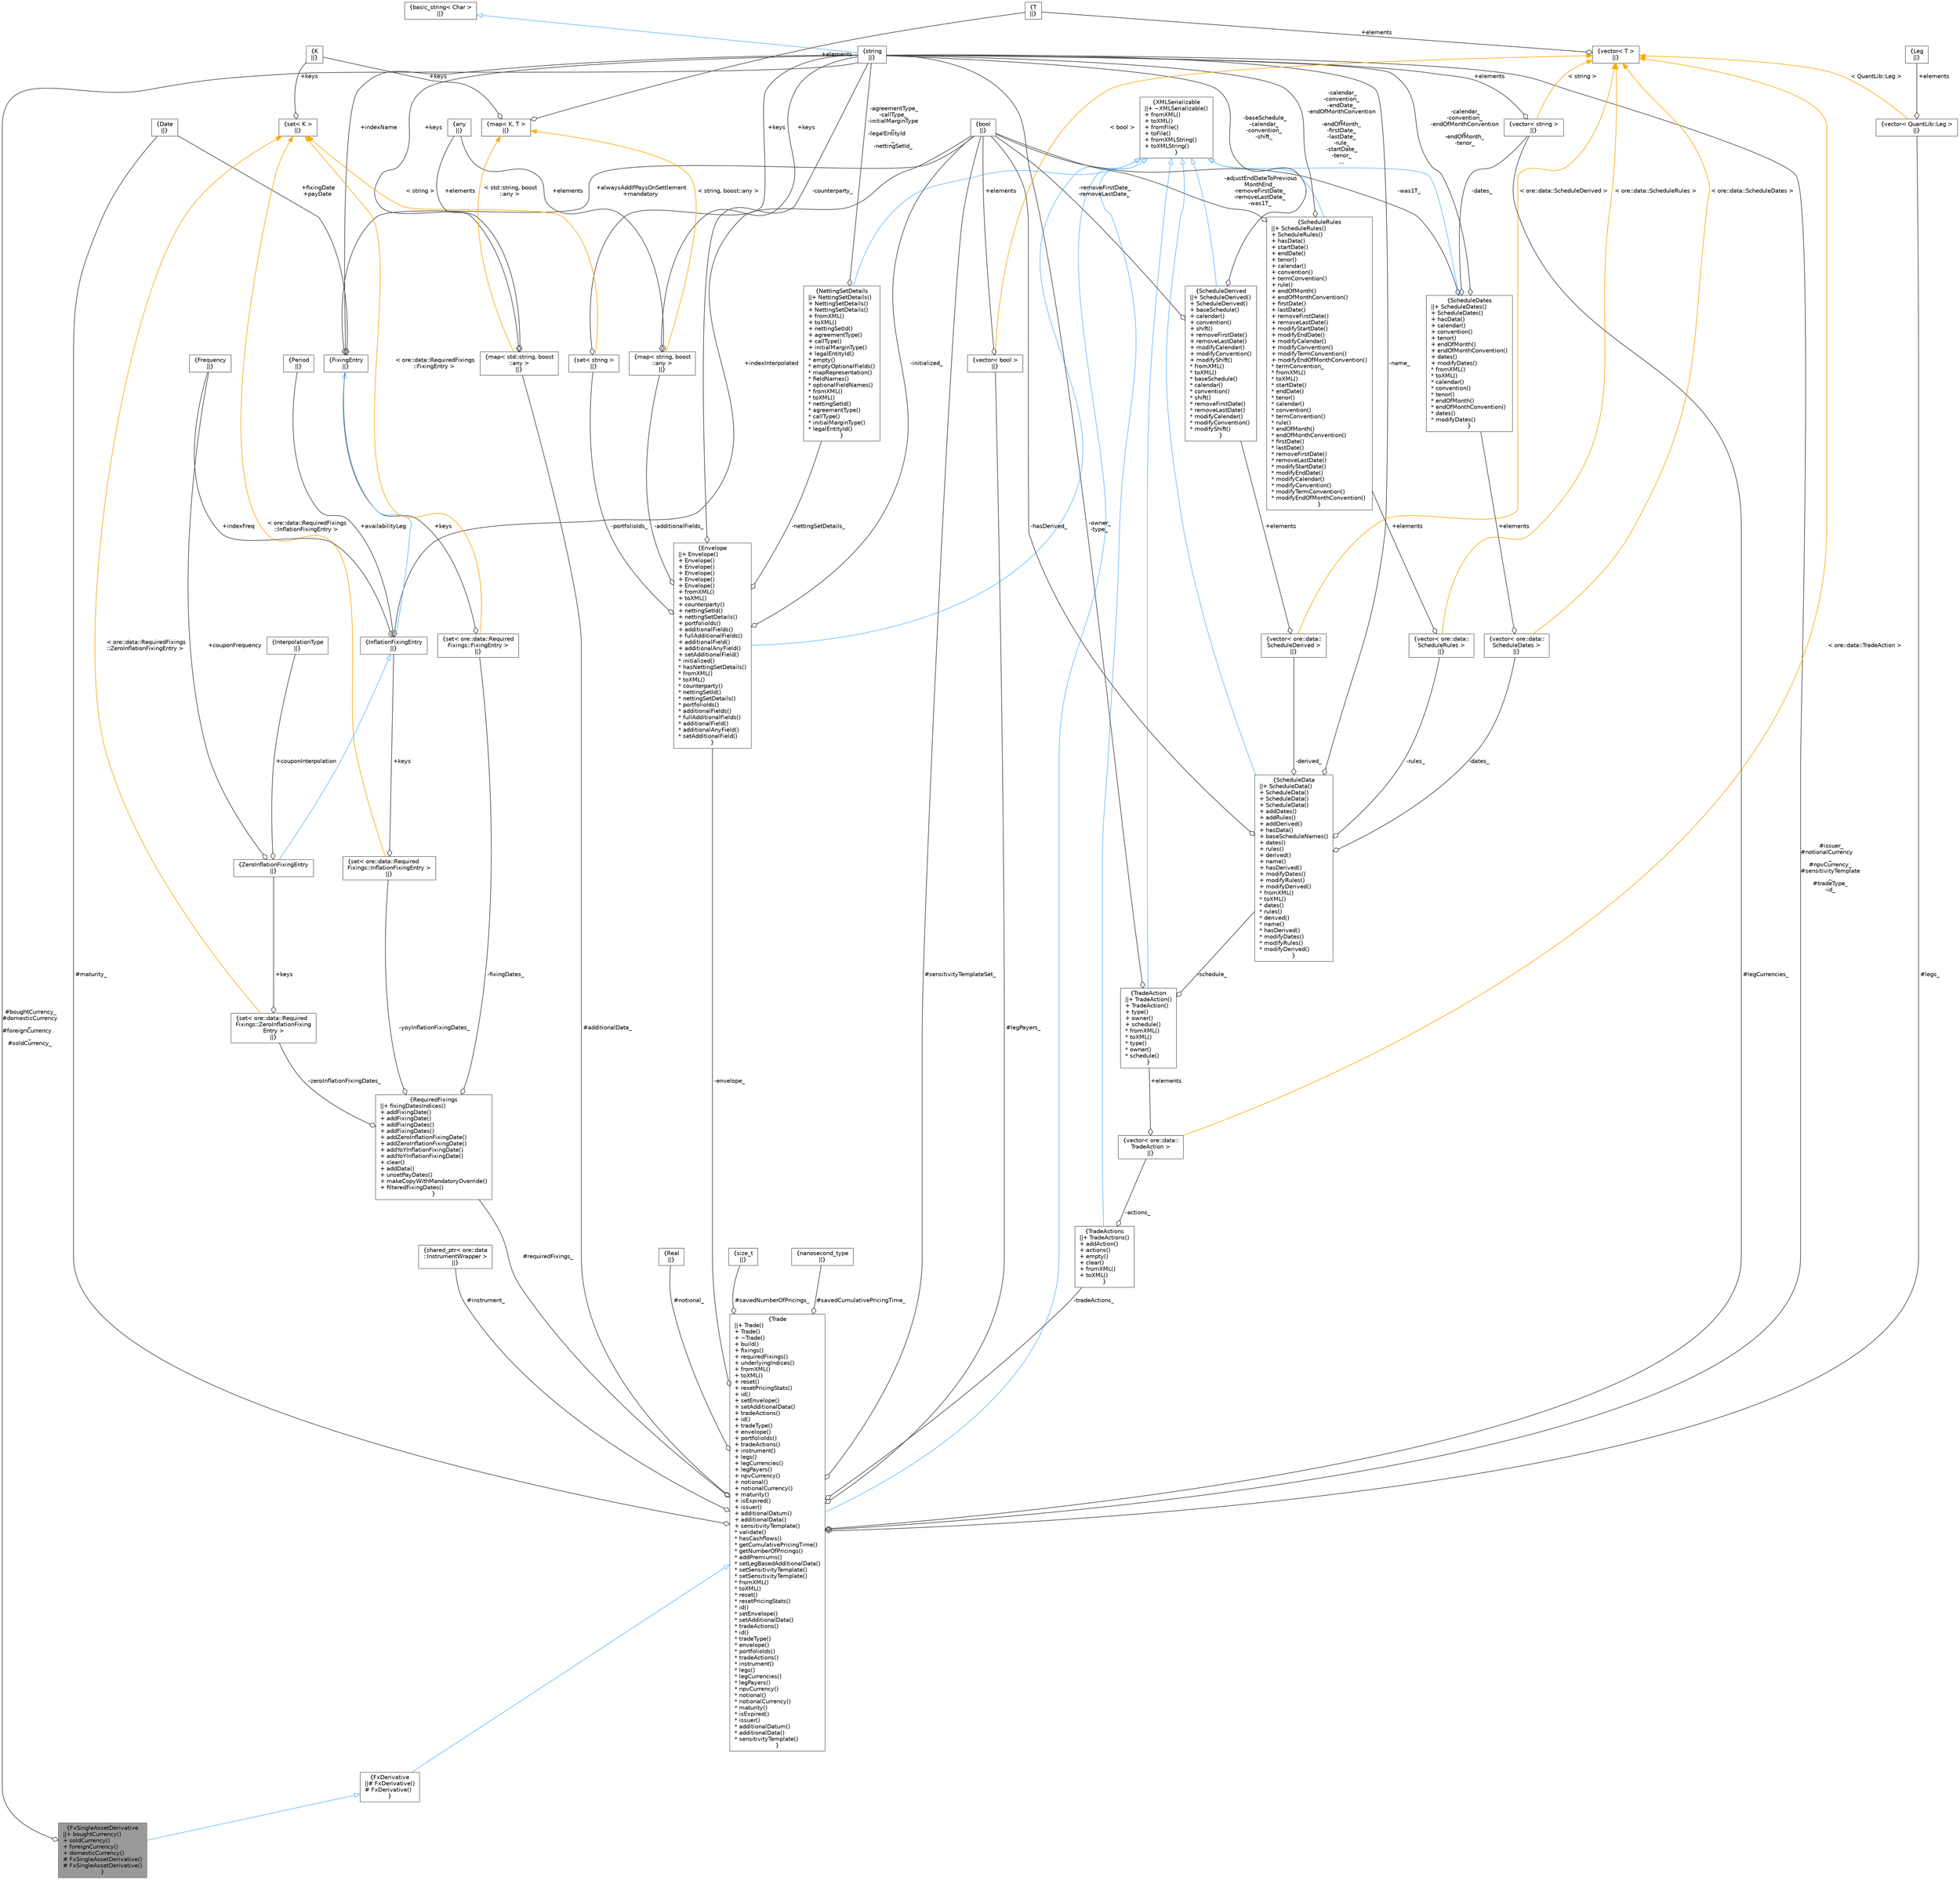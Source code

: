 digraph "FxSingleAssetDerivative"
{
 // INTERACTIVE_SVG=YES
 // LATEX_PDF_SIZE
  bgcolor="transparent";
  edge [fontname=Helvetica,fontsize=10,labelfontname=Helvetica,labelfontsize=10];
  node [fontname=Helvetica,fontsize=10,shape=box,height=0.2,width=0.4];
  Node1 [label="{FxSingleAssetDerivative\n||+ boughtCurrency()\l+ soldCurrency()\l+ foreignCurrency()\l+ domesticCurrency()\l# FxSingleAssetDerivative()\l# FxSingleAssetDerivative()\l}",height=0.2,width=0.4,color="gray40", fillcolor="grey60", style="filled", fontcolor="black",tooltip="Base class for all single asset FX Derivaties."];
  Node2 -> Node1 [dir="back",color="steelblue1",style="solid",arrowtail="onormal"];
  Node2 [label="{FxDerivative\n||# FxDerivative()\l# FxDerivative()\l}",height=0.2,width=0.4,color="gray40", fillcolor="white", style="filled",URL="$classore_1_1data_1_1_fx_derivative.html",tooltip="Base class for all FX Derivaties."];
  Node3 -> Node2 [dir="back",color="steelblue1",style="solid",arrowtail="onormal"];
  Node3 [label="{Trade\n||+ Trade()\l+ Trade()\l+ ~Trade()\l+ build()\l+ fixings()\l+ requiredFixings()\l+ underlyingIndices()\l+ fromXML()\l+ toXML()\l+ reset()\l+ resetPricingStats()\l+ id()\l+ setEnvelope()\l+ setAdditionalData()\l+ tradeActions()\l+ id()\l+ tradeType()\l+ envelope()\l+ portfolioIds()\l+ tradeActions()\l+ instrument()\l+ legs()\l+ legCurrencies()\l+ legPayers()\l+ npvCurrency()\l+ notional()\l+ notionalCurrency()\l+ maturity()\l+ isExpired()\l+ issuer()\l+ additionalDatum()\l+ additionalData()\l+ sensitivityTemplate()\l* validate()\l* hasCashflows()\l* getCumulativePricingTime()\l* getNumberOfPricings()\l* addPremiums()\l* setLegBasedAdditionalData()\l* setSensitivityTemplate()\l* setSensitivityTemplate()\l* fromXML()\l* toXML()\l* reset()\l* resetPricingStats()\l* id()\l* setEnvelope()\l* setAdditionalData()\l* tradeActions()\l* id()\l* tradeType()\l* envelope()\l* portfolioIds()\l* tradeActions()\l* instrument()\l* legs()\l* legCurrencies()\l* legPayers()\l* npvCurrency()\l* notional()\l* notionalCurrency()\l* maturity()\l* isExpired()\l* issuer()\l* additionalDatum()\l* additionalData()\l* sensitivityTemplate()\l}",height=0.2,width=0.4,color="gray40", fillcolor="white", style="filled",URL="$classore_1_1data_1_1_trade.html",tooltip="Trade base class."];
  Node4 -> Node3 [dir="back",color="steelblue1",style="solid",arrowtail="onormal"];
  Node4 [label="{XMLSerializable\n||+ ~XMLSerializable()\l+ fromXML()\l+ toXML()\l+ fromFile()\l+ toFile()\l+ fromXMLString()\l+ toXMLString()\l}",height=0.2,width=0.4,color="gray40", fillcolor="white", style="filled",URL="$classore_1_1data_1_1_x_m_l_serializable.html",tooltip="Base class for all serializable classes."];
  Node5 -> Node3 [color="grey25",style="solid",label=" #issuer_\n#notionalCurrency\l_\n#npvCurrency_\n#sensitivityTemplate\l_\n#tradeType_\n-id_" ,arrowhead="odiamond"];
  Node5 [label="{string\n||}",height=0.2,width=0.4,color="gray40", fillcolor="white", style="filled",tooltip=" "];
  Node6 -> Node5 [dir="back",color="steelblue1",style="solid",arrowtail="onormal"];
  Node6 [label="{basic_string\< Char \>\n||}",height=0.2,width=0.4,color="gray40", fillcolor="white", style="filled",tooltip=" "];
  Node7 -> Node3 [color="grey25",style="solid",label=" #instrument_" ,arrowhead="odiamond"];
  Node7 [label="{shared_ptr\< ore::data\l::InstrumentWrapper \>\n||}",height=0.2,width=0.4,color="gray40", fillcolor="white", style="filled",tooltip=" "];
  Node8 -> Node3 [color="grey25",style="solid",label=" #legs_" ,arrowhead="odiamond"];
  Node8 [label="{vector\< QuantLib::Leg \>\n||}",height=0.2,width=0.4,color="gray40", fillcolor="white", style="filled",tooltip=" "];
  Node9 -> Node8 [color="grey25",style="solid",label=" +elements" ,arrowhead="odiamond"];
  Node9 [label="{Leg\n||}",height=0.2,width=0.4,color="gray40", fillcolor="white", style="filled",tooltip=" "];
  Node10 -> Node8 [dir="back",color="orange",style="solid",label=" \< QuantLib::Leg \>" ];
  Node10 [label="{vector\< T \>\n||}",height=0.2,width=0.4,color="gray40", fillcolor="white", style="filled",tooltip=" "];
  Node11 -> Node10 [color="grey25",style="solid",label=" +elements" ,arrowhead="odiamond"];
  Node11 [label="{T\n||}",height=0.2,width=0.4,color="gray40", fillcolor="white", style="filled",tooltip=" "];
  Node12 -> Node3 [color="grey25",style="solid",label=" #legCurrencies_" ,arrowhead="odiamond"];
  Node12 [label="{vector\< string \>\n||}",height=0.2,width=0.4,color="gray40", fillcolor="white", style="filled",tooltip=" "];
  Node5 -> Node12 [color="grey25",style="solid",label=" +elements" ,arrowhead="odiamond"];
  Node10 -> Node12 [dir="back",color="orange",style="solid",label=" \< string \>" ];
  Node13 -> Node3 [color="grey25",style="solid",label=" #legPayers_" ,arrowhead="odiamond"];
  Node13 [label="{vector\< bool \>\n||}",height=0.2,width=0.4,color="gray40", fillcolor="white", style="filled",tooltip=" "];
  Node14 -> Node13 [color="grey25",style="solid",label=" +elements" ,arrowhead="odiamond"];
  Node14 [label="{bool\n||}",height=0.2,width=0.4,color="gray40", fillcolor="white", style="filled",URL="$classbool.html",tooltip=" "];
  Node10 -> Node13 [dir="back",color="orange",style="solid",label=" \< bool \>" ];
  Node15 -> Node3 [color="grey25",style="solid",label=" #notional_" ,arrowhead="odiamond"];
  Node15 [label="{Real\n||}",height=0.2,width=0.4,color="gray40", fillcolor="white", style="filled",tooltip=" "];
  Node16 -> Node3 [color="grey25",style="solid",label=" #maturity_" ,arrowhead="odiamond"];
  Node16 [label="{Date\n||}",height=0.2,width=0.4,color="gray40", fillcolor="white", style="filled",tooltip=" "];
  Node14 -> Node3 [color="grey25",style="solid",label=" #sensitivityTemplateSet_" ,arrowhead="odiamond"];
  Node17 -> Node3 [color="grey25",style="solid",label=" #savedNumberOfPricings_" ,arrowhead="odiamond"];
  Node17 [label="{size_t\n||}",height=0.2,width=0.4,color="gray40", fillcolor="white", style="filled",tooltip=" "];
  Node18 -> Node3 [color="grey25",style="solid",label=" #savedCumulativePricingTime_" ,arrowhead="odiamond"];
  Node18 [label="{nanosecond_type\n||}",height=0.2,width=0.4,color="gray40", fillcolor="white", style="filled",tooltip=" "];
  Node19 -> Node3 [color="grey25",style="solid",label=" #requiredFixings_" ,arrowhead="odiamond"];
  Node19 [label="{RequiredFixings\n||+ fixingDatesIndices()\l+ addFixingDate()\l+ addFixingDate()\l+ addFixingDates()\l+ addFixingDates()\l+ addZeroInflationFixingDate()\l+ addZeroInflationFixingDate()\l+ addYoYInflationFixingDate()\l+ addYoYInflationFixingDate()\l+ clear()\l+ addData()\l+ unsetPayDates()\l+ makeCopyWithMandatoryOverride()\l+ filteredFixingDates()\l}",height=0.2,width=0.4,color="gray40", fillcolor="white", style="filled",URL="$classore_1_1data_1_1_required_fixings.html",tooltip=" "];
  Node20 -> Node19 [color="grey25",style="solid",label=" -fixingDates_" ,arrowhead="odiamond"];
  Node20 [label="{set\< ore::data::Required\lFixings::FixingEntry \>\n||}",height=0.2,width=0.4,color="gray40", fillcolor="white", style="filled",tooltip=" "];
  Node21 -> Node20 [color="grey25",style="solid",label=" +keys" ,arrowhead="odiamond"];
  Node21 [label="{FixingEntry\n||}",height=0.2,width=0.4,color="gray40", fillcolor="white", style="filled",URL="$structore_1_1data_1_1_required_fixings_1_1_fixing_entry.html",tooltip=" "];
  Node5 -> Node21 [color="grey25",style="solid",label=" +indexName" ,arrowhead="odiamond"];
  Node16 -> Node21 [color="grey25",style="solid",label=" +fixingDate\n+payDate" ,arrowhead="odiamond"];
  Node14 -> Node21 [color="grey25",style="solid",label=" +alwaysAddIfPaysOnSettlement\n+mandatory" ,arrowhead="odiamond"];
  Node22 -> Node20 [dir="back",color="orange",style="solid",label=" \< ore::data::RequiredFixings\l::FixingEntry \>" ];
  Node22 [label="{set\< K \>\n||}",height=0.2,width=0.4,color="gray40", fillcolor="white", style="filled",tooltip=" "];
  Node23 -> Node22 [color="grey25",style="solid",label=" +keys" ,arrowhead="odiamond"];
  Node23 [label="{K\n||}",height=0.2,width=0.4,color="gray40", fillcolor="white", style="filled",tooltip=" "];
  Node24 -> Node19 [color="grey25",style="solid",label=" -zeroInflationFixingDates_" ,arrowhead="odiamond"];
  Node24 [label="{set\< ore::data::Required\lFixings::ZeroInflationFixing\lEntry \>\n||}",height=0.2,width=0.4,color="gray40", fillcolor="white", style="filled",tooltip=" "];
  Node25 -> Node24 [color="grey25",style="solid",label=" +keys" ,arrowhead="odiamond"];
  Node25 [label="{ZeroInflationFixingEntry\n||}",height=0.2,width=0.4,color="gray40", fillcolor="white", style="filled",URL="$structore_1_1data_1_1_required_fixings_1_1_zero_inflation_fixing_entry.html",tooltip=" "];
  Node26 -> Node25 [dir="back",color="steelblue1",style="solid",arrowtail="onormal"];
  Node26 [label="{InflationFixingEntry\n||}",height=0.2,width=0.4,color="gray40", fillcolor="white", style="filled",URL="$structore_1_1data_1_1_required_fixings_1_1_inflation_fixing_entry.html",tooltip=" "];
  Node21 -> Node26 [dir="back",color="steelblue1",style="solid",arrowtail="onormal"];
  Node14 -> Node26 [color="grey25",style="solid",label=" +indexInterpolated" ,arrowhead="odiamond"];
  Node27 -> Node26 [color="grey25",style="solid",label=" +indexFreq" ,arrowhead="odiamond"];
  Node27 [label="{Frequency\n||}",height=0.2,width=0.4,color="gray40", fillcolor="white", style="filled",tooltip=" "];
  Node28 -> Node26 [color="grey25",style="solid",label=" +availabilityLeg" ,arrowhead="odiamond"];
  Node28 [label="{Period\n||}",height=0.2,width=0.4,color="gray40", fillcolor="white", style="filled",tooltip=" "];
  Node29 -> Node25 [color="grey25",style="solid",label=" +couponInterpolation" ,arrowhead="odiamond"];
  Node29 [label="{InterpolationType\n||}",height=0.2,width=0.4,color="gray40", fillcolor="white", style="filled",tooltip=" "];
  Node27 -> Node25 [color="grey25",style="solid",label=" +couponFrequency" ,arrowhead="odiamond"];
  Node22 -> Node24 [dir="back",color="orange",style="solid",label=" \< ore::data::RequiredFixings\l::ZeroInflationFixingEntry \>" ];
  Node30 -> Node19 [color="grey25",style="solid",label=" -yoyInflationFixingDates_" ,arrowhead="odiamond"];
  Node30 [label="{set\< ore::data::Required\lFixings::InflationFixingEntry \>\n||}",height=0.2,width=0.4,color="gray40", fillcolor="white", style="filled",tooltip=" "];
  Node26 -> Node30 [color="grey25",style="solid",label=" +keys" ,arrowhead="odiamond"];
  Node22 -> Node30 [dir="back",color="orange",style="solid",label=" \< ore::data::RequiredFixings\l::InflationFixingEntry \>" ];
  Node31 -> Node3 [color="grey25",style="solid",label=" #additionalData_" ,arrowhead="odiamond"];
  Node31 [label="{map\< std::string, boost\l::any \>\n||}",height=0.2,width=0.4,color="gray40", fillcolor="white", style="filled",tooltip=" "];
  Node5 -> Node31 [color="grey25",style="solid",label=" +keys" ,arrowhead="odiamond"];
  Node32 -> Node31 [color="grey25",style="solid",label=" +elements" ,arrowhead="odiamond"];
  Node32 [label="{any\n||}",height=0.2,width=0.4,color="gray40", fillcolor="white", style="filled",tooltip=" "];
  Node33 -> Node31 [dir="back",color="orange",style="solid",label=" \< std::string, boost\l::any \>" ];
  Node33 [label="{map\< K, T \>\n||}",height=0.2,width=0.4,color="gray40", fillcolor="white", style="filled",tooltip=" "];
  Node23 -> Node33 [color="grey25",style="solid",label=" +keys" ,arrowhead="odiamond"];
  Node11 -> Node33 [color="grey25",style="solid",label=" +elements" ,arrowhead="odiamond"];
  Node34 -> Node3 [color="grey25",style="solid",label=" -envelope_" ,arrowhead="odiamond"];
  Node34 [label="{Envelope\n||+ Envelope()\l+ Envelope()\l+ Envelope()\l+ Envelope()\l+ Envelope()\l+ Envelope()\l+ fromXML()\l+ toXML()\l+ counterparty()\l+ nettingSetId()\l+ nettingSetDetails()\l+ portfolioIds()\l+ additionalFields()\l+ fullAdditionalFields()\l+ additionalField()\l+ additionalAnyField()\l+ setAdditionalField()\l* initialized()\l* hasNettingSetDetails()\l* fromXML()\l* toXML()\l* counterparty()\l* nettingSetId()\l* nettingSetDetails()\l* portfolioIds()\l* additionalFields()\l* fullAdditionalFields()\l* additionalField()\l* additionalAnyField()\l* setAdditionalField()\l}",height=0.2,width=0.4,color="gray40", fillcolor="white", style="filled",URL="$classore_1_1data_1_1_envelope.html",tooltip="Serializable object holding generic trade data, reporting dimensions."];
  Node4 -> Node34 [dir="back",color="steelblue1",style="solid",arrowtail="onormal"];
  Node5 -> Node34 [color="grey25",style="solid",label=" -counterparty_" ,arrowhead="odiamond"];
  Node35 -> Node34 [color="grey25",style="solid",label=" -nettingSetDetails_" ,arrowhead="odiamond"];
  Node35 [label="{NettingSetDetails\n||+ NettingSetDetails()\l+ NettingSetDetails()\l+ NettingSetDetails()\l+ fromXML()\l+ toXML()\l+ nettingSetId()\l+ agreementType()\l+ callType()\l+ initialMarginType()\l+ legalEntityId()\l* empty()\l* emptyOptionalFields()\l* mapRepresentation()\l* fieldNames()\l* optionalFieldNames()\l* fromXML()\l* toXML()\l* nettingSetId()\l* agreementType()\l* callType()\l* initialMarginType()\l* legalEntityId()\l}",height=0.2,width=0.4,color="gray40", fillcolor="white", style="filled",URL="$classore_1_1data_1_1_netting_set_details.html",tooltip="Serializable object holding netting set identification data."];
  Node4 -> Node35 [dir="back",color="steelblue1",style="solid",arrowtail="onormal"];
  Node5 -> Node35 [color="grey25",style="solid",label=" -agreementType_\n-callType_\n-initialMarginType\l_\n-legalEntityId\l_\n-nettingSetId_" ,arrowhead="odiamond"];
  Node36 -> Node34 [color="grey25",style="solid",label=" -portfolioIds_" ,arrowhead="odiamond"];
  Node36 [label="{set\< string \>\n||}",height=0.2,width=0.4,color="gray40", fillcolor="white", style="filled",tooltip=" "];
  Node5 -> Node36 [color="grey25",style="solid",label=" +keys" ,arrowhead="odiamond"];
  Node22 -> Node36 [dir="back",color="orange",style="solid",label=" \< string \>" ];
  Node37 -> Node34 [color="grey25",style="solid",label=" -additionalFields_" ,arrowhead="odiamond"];
  Node37 [label="{map\< string, boost\l::any \>\n||}",height=0.2,width=0.4,color="gray40", fillcolor="white", style="filled",tooltip=" "];
  Node5 -> Node37 [color="grey25",style="solid",label=" +keys" ,arrowhead="odiamond"];
  Node32 -> Node37 [color="grey25",style="solid",label=" +elements" ,arrowhead="odiamond"];
  Node33 -> Node37 [dir="back",color="orange",style="solid",label=" \< string, boost::any \>" ];
  Node14 -> Node34 [color="grey25",style="solid",label=" -initialized_" ,arrowhead="odiamond"];
  Node38 -> Node3 [color="grey25",style="solid",label=" -tradeActions_" ,arrowhead="odiamond"];
  Node38 [label="{TradeActions\n||+ TradeActions()\l+ addAction()\l+ actions()\l+ empty()\l+ clear()\l+ fromXML()\l+ toXML()\l}",height=0.2,width=0.4,color="gray40", fillcolor="white", style="filled",URL="$classore_1_1data_1_1_trade_actions.html",tooltip="Serializable object holding generic trade actions."];
  Node4 -> Node38 [dir="back",color="steelblue1",style="solid",arrowtail="onormal"];
  Node39 -> Node38 [color="grey25",style="solid",label=" -actions_" ,arrowhead="odiamond"];
  Node39 [label="{vector\< ore::data::\lTradeAction \>\n||}",height=0.2,width=0.4,color="gray40", fillcolor="white", style="filled",tooltip=" "];
  Node40 -> Node39 [color="grey25",style="solid",label=" +elements" ,arrowhead="odiamond"];
  Node40 [label="{TradeAction\n||+ TradeAction()\l+ TradeAction()\l+ type()\l+ owner()\l+ schedule()\l* fromXML()\l* toXML()\l* type()\l* owner()\l* schedule()\l}",height=0.2,width=0.4,color="gray40", fillcolor="white", style="filled",URL="$classore_1_1data_1_1_trade_action.html",tooltip="Serializable object holding a trade action."];
  Node4 -> Node40 [dir="back",color="steelblue1",style="solid",arrowtail="onormal"];
  Node5 -> Node40 [color="grey25",style="solid",label=" -owner_\n-type_" ,arrowhead="odiamond"];
  Node41 -> Node40 [color="grey25",style="solid",label=" -schedule_" ,arrowhead="odiamond"];
  Node41 [label="{ScheduleData\n||+ ScheduleData()\l+ ScheduleData()\l+ ScheduleData()\l+ ScheduleData()\l+ addDates()\l+ addRules()\l+ addDerived()\l+ hasData()\l+ baseScheduleNames()\l+ dates()\l+ rules()\l+ derived()\l+ name()\l+ hasDerived()\l+ modifyDates()\l+ modifyRules()\l+ modifyDerived()\l* fromXML()\l* toXML()\l* dates()\l* rules()\l* derived()\l* name()\l* hasDerived()\l* modifyDates()\l* modifyRules()\l* modifyDerived()\l}",height=0.2,width=0.4,color="gray40", fillcolor="white", style="filled",URL="$classore_1_1data_1_1_schedule_data.html",tooltip="Serializable schedule data."];
  Node4 -> Node41 [dir="back",color="steelblue1",style="solid",arrowtail="onormal"];
  Node42 -> Node41 [color="grey25",style="solid",label=" -dates_" ,arrowhead="odiamond"];
  Node42 [label="{vector\< ore::data::\lScheduleDates \>\n||}",height=0.2,width=0.4,color="gray40", fillcolor="white", style="filled",tooltip=" "];
  Node43 -> Node42 [color="grey25",style="solid",label=" +elements" ,arrowhead="odiamond"];
  Node43 [label="{ScheduleDates\n||+ ScheduleDates()\l+ ScheduleDates()\l+ hasData()\l+ calendar()\l+ convention()\l+ tenor()\l+ endOfMonth()\l+ endOfMonthConvention()\l+ dates()\l+ modifyDates()\l* fromXML()\l* toXML()\l* calendar()\l* convention()\l* tenor()\l* endOfMonth()\l* endOfMonthConvention()\l* dates()\l* modifyDates()\l}",height=0.2,width=0.4,color="gray40", fillcolor="white", style="filled",URL="$classore_1_1data_1_1_schedule_dates.html",tooltip="Serializable object holding schedule Dates data."];
  Node4 -> Node43 [dir="back",color="steelblue1",style="solid",arrowtail="onormal"];
  Node5 -> Node43 [color="grey25",style="solid",label=" -calendar_\n-convention_\n-endOfMonthConvention\l_\n-endOfMonth_\n-tenor_" ,arrowhead="odiamond"];
  Node12 -> Node43 [color="grey25",style="solid",label=" -dates_" ,arrowhead="odiamond"];
  Node14 -> Node43 [color="grey25",style="solid",label=" -was1T_" ,arrowhead="odiamond"];
  Node10 -> Node42 [dir="back",color="orange",style="solid",label=" \< ore::data::ScheduleDates \>" ];
  Node44 -> Node41 [color="grey25",style="solid",label=" -rules_" ,arrowhead="odiamond"];
  Node44 [label="{vector\< ore::data::\lScheduleRules \>\n||}",height=0.2,width=0.4,color="gray40", fillcolor="white", style="filled",tooltip=" "];
  Node45 -> Node44 [color="grey25",style="solid",label=" +elements" ,arrowhead="odiamond"];
  Node45 [label="{ScheduleRules\n||+ ScheduleRules()\l+ ScheduleRules()\l+ hasData()\l+ startDate()\l+ endDate()\l+ tenor()\l+ calendar()\l+ convention()\l+ termConvention()\l+ rule()\l+ endOfMonth()\l+ endOfMonthConvention()\l+ firstDate()\l+ lastDate()\l+ removeFirstDate()\l+ removeLastDate()\l+ modifyStartDate()\l+ modifyEndDate()\l+ modifyCalendar()\l+ modifyConvention()\l+ modifyTermConvention()\l+ modifyEndOfMonthConvention()\l* termConvention_\l* fromXML()\l* toXML()\l* startDate()\l* endDate()\l* tenor()\l* calendar()\l* convention()\l* termConvention()\l* rule()\l* endOfMonth()\l* endOfMonthConvention()\l* firstDate()\l* lastDate()\l* removeFirstDate()\l* removeLastDate()\l* modifyStartDate()\l* modifyEndDate()\l* modifyCalendar()\l* modifyConvention()\l* modifyTermConvention()\l* modifyEndOfMonthConvention()\l}",height=0.2,width=0.4,color="gray40", fillcolor="white", style="filled",URL="$classore_1_1data_1_1_schedule_rules.html",tooltip="Serializable object holding schedule Rules data."];
  Node4 -> Node45 [dir="back",color="steelblue1",style="solid",arrowtail="onormal"];
  Node5 -> Node45 [color="grey25",style="solid",label=" -calendar_\n-convention_\n-endDate_\n-endOfMonthConvention\l_\n-endOfMonth_\n-firstDate_\n-lastDate_\n-rule_\n-startDate_\n-tenor_\n..." ,arrowhead="odiamond"];
  Node14 -> Node45 [color="grey25",style="solid",label=" -adjustEndDateToPrevious\lMonthEnd_\n-removeFirstDate_\n-removeLastDate_\n-was1T_" ,arrowhead="odiamond"];
  Node10 -> Node44 [dir="back",color="orange",style="solid",label=" \< ore::data::ScheduleRules \>" ];
  Node46 -> Node41 [color="grey25",style="solid",label=" -derived_" ,arrowhead="odiamond"];
  Node46 [label="{vector\< ore::data::\lScheduleDerived \>\n||}",height=0.2,width=0.4,color="gray40", fillcolor="white", style="filled",tooltip=" "];
  Node47 -> Node46 [color="grey25",style="solid",label=" +elements" ,arrowhead="odiamond"];
  Node47 [label="{ScheduleDerived\n||+ ScheduleDerived()\l+ ScheduleDerived()\l+ baseSchedule()\l+ calendar()\l+ convention()\l+ shift()\l+ removeFirstDate()\l+ removeLastDate()\l+ modifyCalendar()\l+ modifyConvention()\l+ modifyShift()\l* fromXML()\l* toXML()\l* baseSchedule()\l* calendar()\l* convention()\l* shift()\l* removeFirstDate()\l* removeLastDate()\l* modifyCalendar()\l* modifyConvention()\l* modifyShift()\l}",height=0.2,width=0.4,color="gray40", fillcolor="white", style="filled",URL="$classore_1_1data_1_1_schedule_derived.html",tooltip="Serializable object holding Derived schedule data."];
  Node4 -> Node47 [dir="back",color="steelblue1",style="solid",arrowtail="onormal"];
  Node5 -> Node47 [color="grey25",style="solid",label=" -baseSchedule_\n-calendar_\n-convention_\n-shift_" ,arrowhead="odiamond"];
  Node14 -> Node47 [color="grey25",style="solid",label=" -removeFirstDate_\n-removeLastDate_" ,arrowhead="odiamond"];
  Node10 -> Node46 [dir="back",color="orange",style="solid",label=" \< ore::data::ScheduleDerived \>" ];
  Node5 -> Node41 [color="grey25",style="solid",label=" -name_" ,arrowhead="odiamond"];
  Node14 -> Node41 [color="grey25",style="solid",label=" -hasDerived_" ,arrowhead="odiamond"];
  Node10 -> Node39 [dir="back",color="orange",style="solid",label=" \< ore::data::TradeAction \>" ];
  Node5 -> Node1 [color="grey25",style="solid",label=" #boughtCurrency_\n#domesticCurrency\l_\n#foreignCurrency\l_\n#soldCurrency_" ,arrowhead="odiamond"];
}
